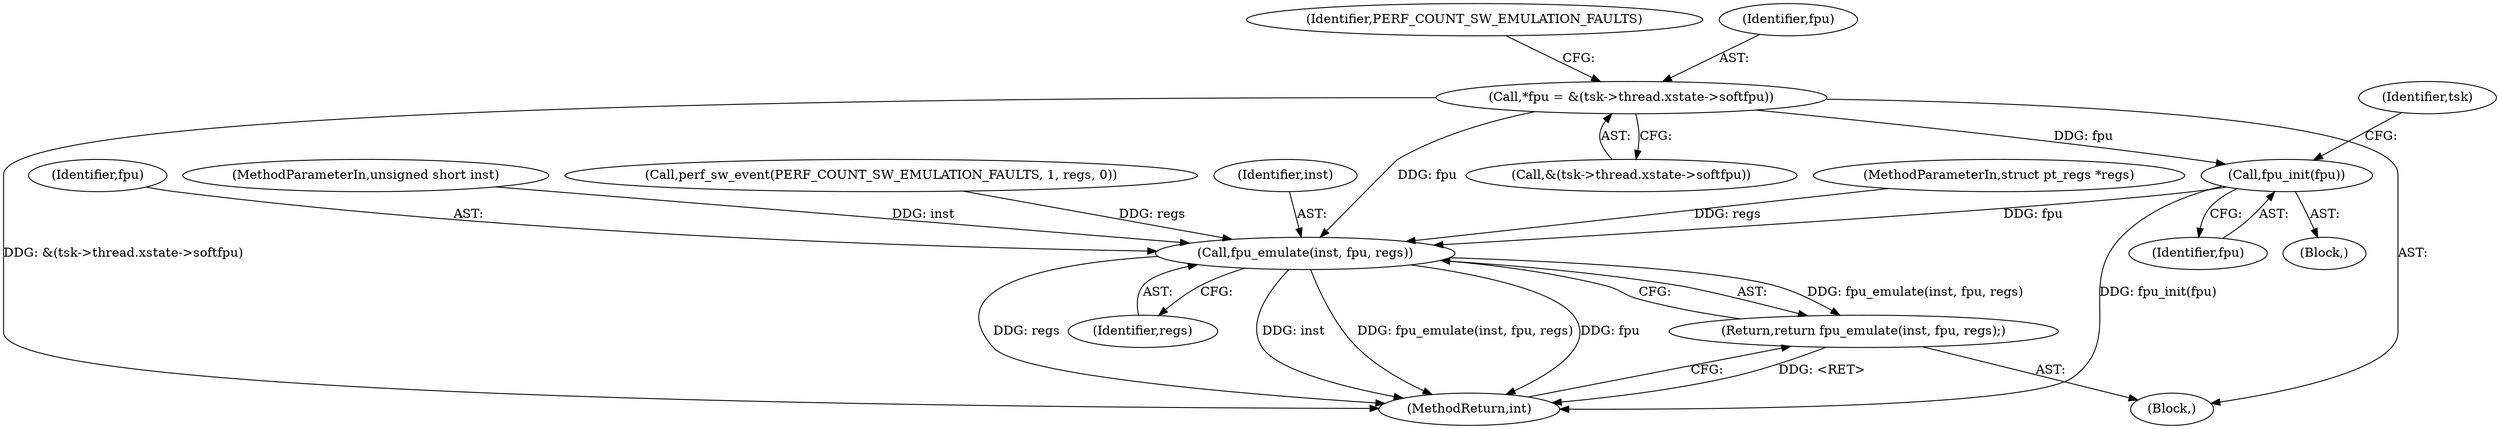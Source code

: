 digraph "0_linux_a8b0ca17b80e92faab46ee7179ba9e99ccb61233_28@pointer" {
"1000110" [label="(Call,*fpu = &(tsk->thread.xstate->softfpu))"];
"1000134" [label="(Call,fpu_init(fpu))"];
"1000143" [label="(Call,fpu_emulate(inst, fpu, regs))"];
"1000142" [label="(Return,return fpu_emulate(inst, fpu, regs);)"];
"1000135" [label="(Identifier,fpu)"];
"1000121" [label="(Identifier,PERF_COUNT_SW_EMULATION_FAULTS)"];
"1000142" [label="(Return,return fpu_emulate(inst, fpu, regs);)"];
"1000139" [label="(Identifier,tsk)"];
"1000104" [label="(Block,)"];
"1000102" [label="(MethodParameterIn,unsigned short inst)"];
"1000120" [label="(Call,perf_sw_event(PERF_COUNT_SW_EMULATION_FAULTS, 1, regs, 0))"];
"1000144" [label="(Identifier,inst)"];
"1000133" [label="(Block,)"];
"1000143" [label="(Call,fpu_emulate(inst, fpu, regs))"];
"1000103" [label="(MethodParameterIn,struct pt_regs *regs)"];
"1000147" [label="(MethodReturn,int)"];
"1000110" [label="(Call,*fpu = &(tsk->thread.xstate->softfpu))"];
"1000112" [label="(Call,&(tsk->thread.xstate->softfpu))"];
"1000134" [label="(Call,fpu_init(fpu))"];
"1000111" [label="(Identifier,fpu)"];
"1000145" [label="(Identifier,fpu)"];
"1000146" [label="(Identifier,regs)"];
"1000110" -> "1000104"  [label="AST: "];
"1000110" -> "1000112"  [label="CFG: "];
"1000111" -> "1000110"  [label="AST: "];
"1000112" -> "1000110"  [label="AST: "];
"1000121" -> "1000110"  [label="CFG: "];
"1000110" -> "1000147"  [label="DDG: &(tsk->thread.xstate->softfpu)"];
"1000110" -> "1000134"  [label="DDG: fpu"];
"1000110" -> "1000143"  [label="DDG: fpu"];
"1000134" -> "1000133"  [label="AST: "];
"1000134" -> "1000135"  [label="CFG: "];
"1000135" -> "1000134"  [label="AST: "];
"1000139" -> "1000134"  [label="CFG: "];
"1000134" -> "1000147"  [label="DDG: fpu_init(fpu)"];
"1000134" -> "1000143"  [label="DDG: fpu"];
"1000143" -> "1000142"  [label="AST: "];
"1000143" -> "1000146"  [label="CFG: "];
"1000144" -> "1000143"  [label="AST: "];
"1000145" -> "1000143"  [label="AST: "];
"1000146" -> "1000143"  [label="AST: "];
"1000142" -> "1000143"  [label="CFG: "];
"1000143" -> "1000147"  [label="DDG: regs"];
"1000143" -> "1000147"  [label="DDG: inst"];
"1000143" -> "1000147"  [label="DDG: fpu_emulate(inst, fpu, regs)"];
"1000143" -> "1000147"  [label="DDG: fpu"];
"1000143" -> "1000142"  [label="DDG: fpu_emulate(inst, fpu, regs)"];
"1000102" -> "1000143"  [label="DDG: inst"];
"1000120" -> "1000143"  [label="DDG: regs"];
"1000103" -> "1000143"  [label="DDG: regs"];
"1000142" -> "1000104"  [label="AST: "];
"1000147" -> "1000142"  [label="CFG: "];
"1000142" -> "1000147"  [label="DDG: <RET>"];
}
